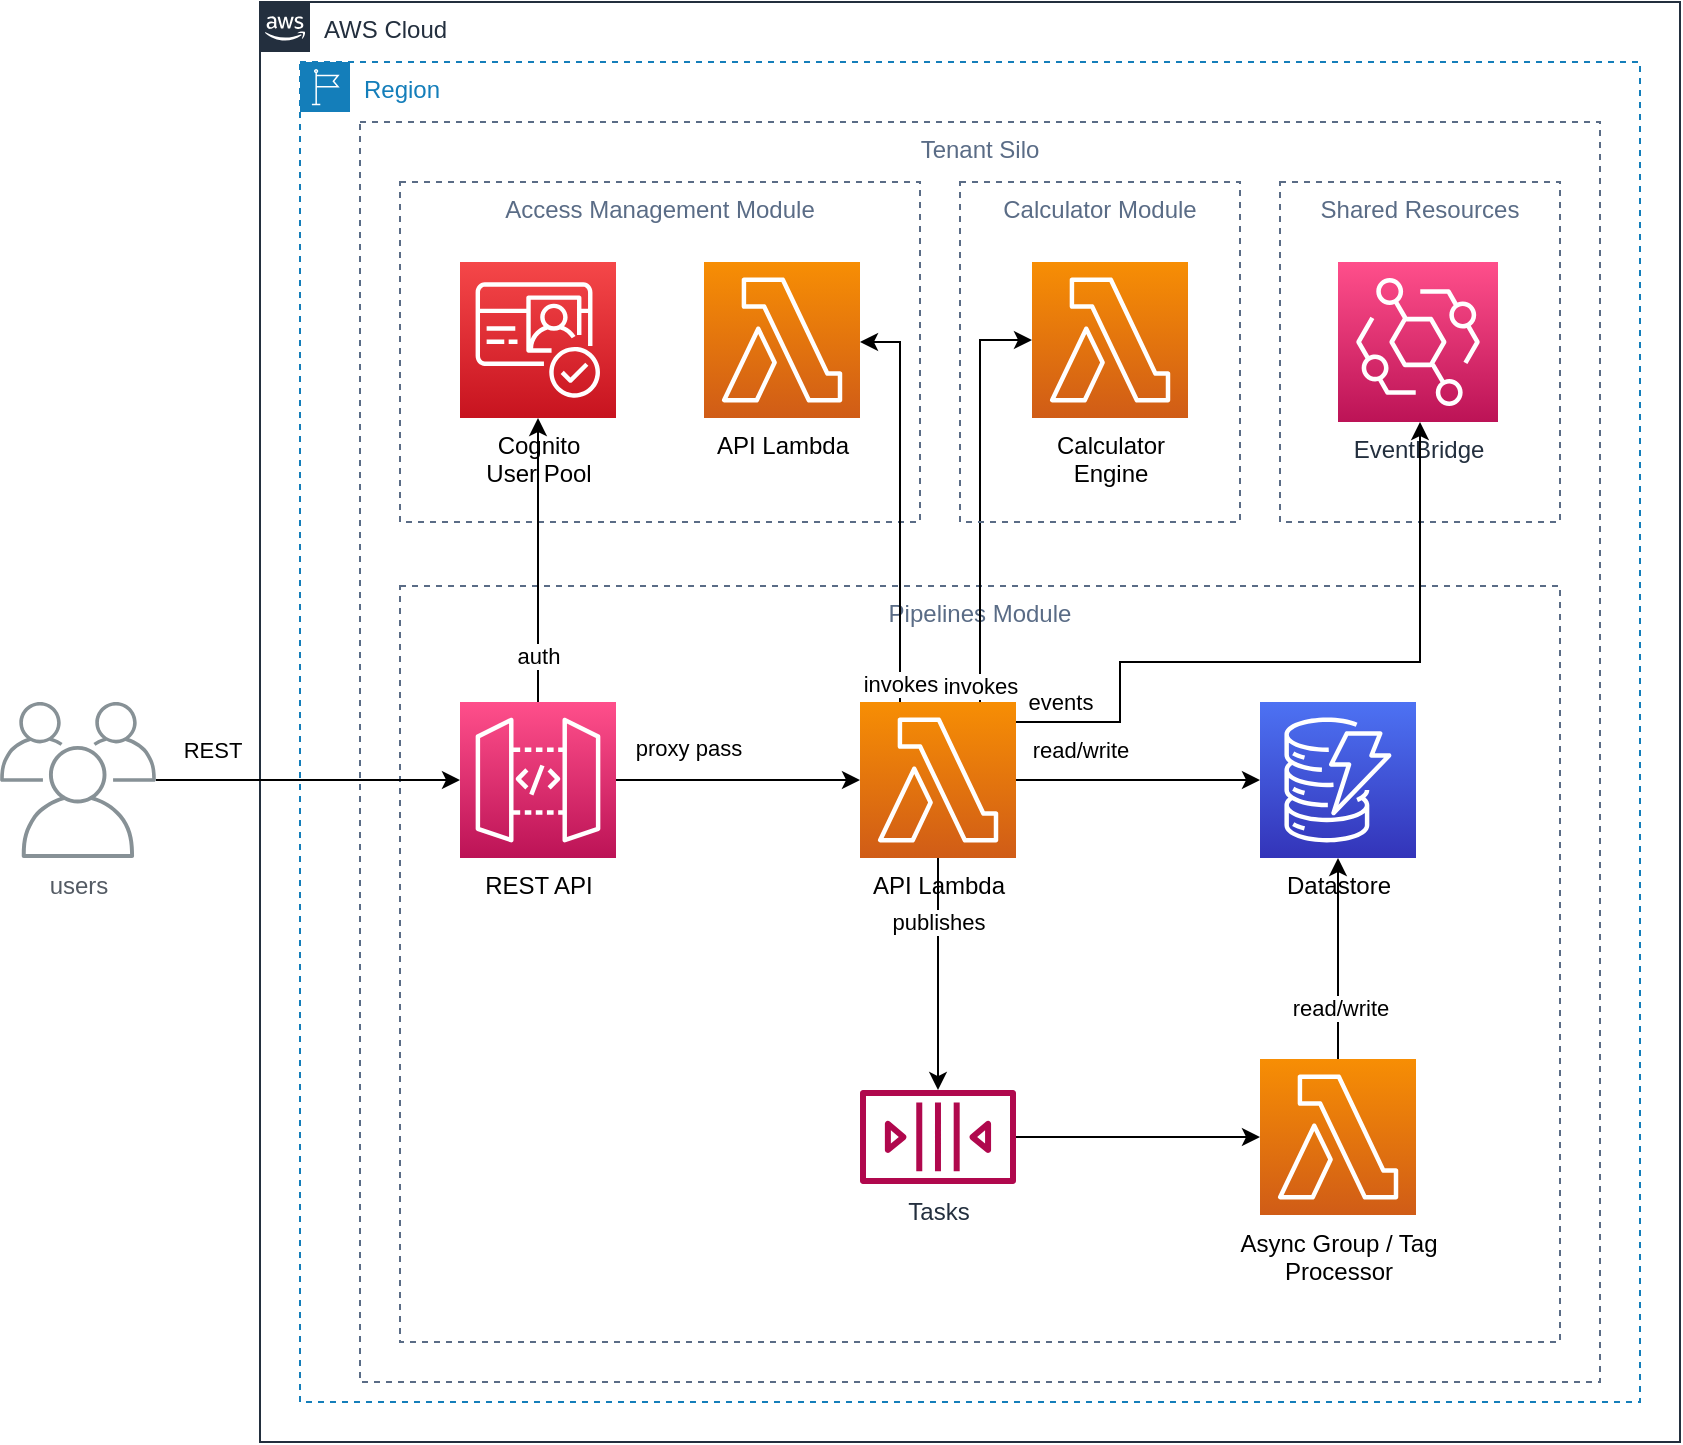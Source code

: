 <mxfile version="20.7.4" type="device" pages="2"><diagram id="DZq95CDJEcNnEX3gtbl7" name="physical-runtime"><mxGraphModel dx="1242" dy="1673" grid="1" gridSize="10" guides="1" tooltips="1" connect="1" arrows="1" fold="1" page="1" pageScale="1" pageWidth="1100" pageHeight="850" background="#ffffff" math="0" shadow="0"><root><mxCell id="0"/><mxCell id="1" parent="0"/><mxCell id="42" value="Tenant Silo" style="fillColor=none;strokeColor=#5A6C86;dashed=1;verticalAlign=top;fontStyle=0;fontColor=#5A6C86;labelBackgroundColor=none;" parent="1" vertex="1"><mxGeometry x="210" y="50" width="620" height="630" as="geometry"/></mxCell><mxCell id="43" value="Region" style="points=[[0,0],[0.25,0],[0.5,0],[0.75,0],[1,0],[1,0.25],[1,0.5],[1,0.75],[1,1],[0.75,1],[0.5,1],[0.25,1],[0,1],[0,0.75],[0,0.5],[0,0.25]];outlineConnect=0;gradientColor=none;html=1;whiteSpace=wrap;fontSize=12;fontStyle=0;container=1;pointerEvents=0;collapsible=0;recursiveResize=0;shape=mxgraph.aws4.group;grIcon=mxgraph.aws4.group_region;strokeColor=#147EBA;fillColor=none;verticalAlign=top;align=left;spacingLeft=30;fontColor=#147EBA;dashed=1;" parent="1" vertex="1"><mxGeometry x="180" y="20" width="670" height="670" as="geometry"/></mxCell><mxCell id="44" value="AWS Cloud" style="points=[[0,0],[0.25,0],[0.5,0],[0.75,0],[1,0],[1,0.25],[1,0.5],[1,0.75],[1,1],[0.75,1],[0.5,1],[0.25,1],[0,1],[0,0.75],[0,0.5],[0,0.25]];outlineConnect=0;gradientColor=none;html=1;whiteSpace=wrap;fontSize=12;fontStyle=0;container=1;pointerEvents=0;collapsible=0;recursiveResize=0;shape=mxgraph.aws4.group;grIcon=mxgraph.aws4.group_aws_cloud_alt;strokeColor=#232F3E;fillColor=none;verticalAlign=top;align=left;spacingLeft=30;fontColor=#232F3E;dashed=0;" parent="1" vertex="1"><mxGeometry x="160" y="-10" width="710" height="720" as="geometry"/></mxCell><mxCell id="aaWiERCUlSNiqH8K9m5D-63" value="Access Management Module" style="fillColor=none;strokeColor=#5A6C86;dashed=1;verticalAlign=top;fontStyle=0;fontColor=#5A6C86;labelBackgroundColor=none;" parent="44" vertex="1"><mxGeometry x="70" y="90" width="260" height="170" as="geometry"/></mxCell><mxCell id="39" value="Pipelines Module" style="fillColor=none;strokeColor=#5A6C86;dashed=1;verticalAlign=top;fontStyle=0;fontColor=#5A6C86;labelBackgroundColor=none;" parent="44" vertex="1"><mxGeometry x="70" y="292" width="580" height="378" as="geometry"/></mxCell><mxCell id="28" value="read/write" style="edgeStyle=none;html=1;strokeColor=#000000;labelBackgroundColor=none;fontColor=#000000;" parent="44" source="24" target="27" edge="1"><mxGeometry x="-0.475" y="15" relative="1" as="geometry"><mxPoint as="offset"/></mxGeometry></mxCell><mxCell id="aaWiERCUlSNiqH8K9m5D-50" value="publishes" style="edgeStyle=none;rounded=0;orthogonalLoop=1;jettySize=auto;html=1;" parent="44" source="24" target="o31jzJOnQ2RsSFP5l26K-45" edge="1"><mxGeometry x="-0.453" relative="1" as="geometry"><mxPoint as="offset"/></mxGeometry></mxCell><mxCell id="Xhm-vHpL3H6jK5L-5Qmt-45" value="invokes" style="edgeStyle=orthogonalEdgeStyle;rounded=0;orthogonalLoop=1;jettySize=auto;html=1;" edge="1" parent="44" source="24" target="Xhm-vHpL3H6jK5L-5Qmt-44"><mxGeometry x="-0.909" relative="1" as="geometry"><Array as="points"><mxPoint x="320" y="170"/></Array><mxPoint as="offset"/></mxGeometry></mxCell><mxCell id="Xhm-vHpL3H6jK5L-5Qmt-48" value="invokes" style="edgeStyle=orthogonalEdgeStyle;rounded=0;orthogonalLoop=1;jettySize=auto;html=1;" edge="1" parent="44" source="24" target="Xhm-vHpL3H6jK5L-5Qmt-47"><mxGeometry x="-0.92" relative="1" as="geometry"><Array as="points"><mxPoint x="360" y="169"/></Array><mxPoint as="offset"/></mxGeometry></mxCell><mxCell id="24" value="API Lambda" style="sketch=0;points=[[0,0,0],[0.25,0,0],[0.5,0,0],[0.75,0,0],[1,0,0],[0,1,0],[0.25,1,0],[0.5,1,0],[0.75,1,0],[1,1,0],[0,0.25,0],[0,0.5,0],[0,0.75,0],[1,0.25,0],[1,0.5,0],[1,0.75,0]];outlineConnect=0;fontColor=#000000;gradientColor=#F78E04;gradientDirection=north;fillColor=#D05C17;strokeColor=#ffffff;dashed=0;verticalLabelPosition=bottom;verticalAlign=top;align=center;html=1;fontSize=12;fontStyle=0;aspect=fixed;shape=mxgraph.aws4.resourceIcon;resIcon=mxgraph.aws4.lambda;labelBackgroundColor=none;" parent="44" vertex="1"><mxGeometry x="300" y="350" width="78" height="78" as="geometry"/></mxCell><mxCell id="26" value="proxy pass" style="edgeStyle=none;html=1;strokeColor=#000000;fontColor=#000000;labelBackgroundColor=none;" parent="44" source="25" target="24" edge="1"><mxGeometry x="-0.418" y="16" relative="1" as="geometry"><mxPoint x="261" y="379" as="targetPoint"/><mxPoint as="offset"/></mxGeometry></mxCell><mxCell id="aaWiERCUlSNiqH8K9m5D-60" value="auth" style="edgeStyle=none;rounded=0;orthogonalLoop=1;jettySize=auto;html=1;" parent="44" source="25" target="29" edge="1"><mxGeometry x="-0.673" relative="1" as="geometry"><mxPoint x="139" y="280" as="targetPoint"/><mxPoint as="offset"/></mxGeometry></mxCell><mxCell id="25" value="REST API" style="sketch=0;points=[[0,0,0],[0.25,0,0],[0.5,0,0],[0.75,0,0],[1,0,0],[0,1,0],[0.25,1,0],[0.5,1,0],[0.75,1,0],[1,1,0],[0,0.25,0],[0,0.5,0],[0,0.75,0],[1,0.25,0],[1,0.5,0],[1,0.75,0]];outlineConnect=0;fontColor=#000000;gradientColor=#FF4F8B;gradientDirection=north;fillColor=#BC1356;strokeColor=#ffffff;dashed=0;verticalLabelPosition=bottom;verticalAlign=top;align=center;html=1;fontSize=12;fontStyle=0;aspect=fixed;shape=mxgraph.aws4.resourceIcon;resIcon=mxgraph.aws4.api_gateway;labelBackgroundColor=none;" parent="44" vertex="1"><mxGeometry x="100" y="350" width="78" height="78" as="geometry"/></mxCell><mxCell id="41" value="REST" style="edgeStyle=none;html=1;labelBackgroundColor=none;fontColor=#000000;strokeColor=#000000;" parent="44" source="40" target="25" edge="1"><mxGeometry x="-0.633" y="15" relative="1" as="geometry"><mxPoint x="-20" y="359" as="targetPoint"/><mxPoint as="offset"/></mxGeometry></mxCell><mxCell id="40" value="users" style="sketch=0;outlineConnect=0;gradientColor=none;fontColor=#545B64;strokeColor=none;fillColor=#879196;dashed=0;verticalLabelPosition=bottom;verticalAlign=top;align=center;html=1;fontSize=12;fontStyle=0;aspect=fixed;shape=mxgraph.aws4.illustration_users;pointerEvents=1;labelBackgroundColor=none;" parent="44" vertex="1"><mxGeometry x="-130" y="350" width="78" height="78" as="geometry"/></mxCell><mxCell id="29" value="Cognito&lt;br&gt;User Pool" style="sketch=0;points=[[0,0,0],[0.25,0,0],[0.5,0,0],[0.75,0,0],[1,0,0],[0,1,0],[0.25,1,0],[0.5,1,0],[0.75,1,0],[1,1,0],[0,0.25,0],[0,0.5,0],[0,0.75,0],[1,0.25,0],[1,0.5,0],[1,0.75,0]];outlineConnect=0;fontColor=#000000;gradientColor=#F54749;gradientDirection=north;fillColor=#C7131F;strokeColor=#ffffff;dashed=0;verticalLabelPosition=bottom;verticalAlign=top;align=center;html=1;fontSize=12;fontStyle=0;aspect=fixed;shape=mxgraph.aws4.resourceIcon;resIcon=mxgraph.aws4.cognito;labelBackgroundColor=none;" parent="44" vertex="1"><mxGeometry x="100" y="130" width="78" height="78" as="geometry"/></mxCell><mxCell id="27" value="Datastore" style="sketch=0;points=[[0,0,0],[0.25,0,0],[0.5,0,0],[0.75,0,0],[1,0,0],[0,1,0],[0.25,1,0],[0.5,1,0],[0.75,1,0],[1,1,0],[0,0.25,0],[0,0.5,0],[0,0.75,0],[1,0.25,0],[1,0.5,0],[1,0.75,0]];outlineConnect=0;fontColor=#000000;gradientColor=#4D72F3;gradientDirection=north;fillColor=#3334B9;strokeColor=#ffffff;dashed=0;verticalLabelPosition=bottom;verticalAlign=top;align=center;html=1;fontSize=12;fontStyle=0;aspect=fixed;shape=mxgraph.aws4.resourceIcon;resIcon=mxgraph.aws4.dynamodb;labelBackgroundColor=none;" parent="44" vertex="1"><mxGeometry x="500" y="350" width="78" height="78" as="geometry"/></mxCell><mxCell id="o31jzJOnQ2RsSFP5l26K-45" value="Tasks" style="sketch=0;outlineConnect=0;fontColor=#232F3E;gradientColor=none;fillColor=#B0084D;strokeColor=none;dashed=0;verticalLabelPosition=bottom;verticalAlign=top;align=center;html=1;fontSize=12;fontStyle=0;aspect=fixed;pointerEvents=1;shape=mxgraph.aws4.queue;" parent="44" vertex="1"><mxGeometry x="300" y="544" width="78" height="47" as="geometry"/></mxCell><mxCell id="aaWiERCUlSNiqH8K9m5D-58" value="read/write" style="edgeStyle=none;rounded=0;orthogonalLoop=1;jettySize=auto;html=1;" parent="44" source="o31jzJOnQ2RsSFP5l26K-48" target="27" edge="1"><mxGeometry x="-0.473" y="-1" relative="1" as="geometry"><mxPoint y="1" as="offset"/></mxGeometry></mxCell><mxCell id="o31jzJOnQ2RsSFP5l26K-48" value="Async Group / Tag&lt;br&gt;Processor" style="sketch=0;points=[[0,0,0],[0.25,0,0],[0.5,0,0],[0.75,0,0],[1,0,0],[0,1,0],[0.25,1,0],[0.5,1,0],[0.75,1,0],[1,1,0],[0,0.25,0],[0,0.5,0],[0,0.75,0],[1,0.25,0],[1,0.5,0],[1,0.75,0]];outlineConnect=0;fontColor=#000000;gradientColor=#F78E04;gradientDirection=north;fillColor=#D05C17;strokeColor=#ffffff;dashed=0;verticalLabelPosition=bottom;verticalAlign=top;align=center;html=1;fontSize=12;fontStyle=0;aspect=fixed;shape=mxgraph.aws4.resourceIcon;resIcon=mxgraph.aws4.lambda;labelBackgroundColor=none;" parent="44" vertex="1"><mxGeometry x="500" y="528.5" width="78" height="78" as="geometry"/></mxCell><mxCell id="aaWiERCUlSNiqH8K9m5D-52" style="edgeStyle=none;rounded=0;orthogonalLoop=1;jettySize=auto;html=1;" parent="44" source="o31jzJOnQ2RsSFP5l26K-45" target="o31jzJOnQ2RsSFP5l26K-48" edge="1"><mxGeometry relative="1" as="geometry"><Array as="points"/></mxGeometry></mxCell><mxCell id="Xhm-vHpL3H6jK5L-5Qmt-44" value="API Lambda" style="sketch=0;points=[[0,0,0],[0.25,0,0],[0.5,0,0],[0.75,0,0],[1,0,0],[0,1,0],[0.25,1,0],[0.5,1,0],[0.75,1,0],[1,1,0],[0,0.25,0],[0,0.5,0],[0,0.75,0],[1,0.25,0],[1,0.5,0],[1,0.75,0]];outlineConnect=0;fontColor=#000000;gradientColor=#F78E04;gradientDirection=north;fillColor=#D05C17;strokeColor=#ffffff;dashed=0;verticalLabelPosition=bottom;verticalAlign=top;align=center;html=1;fontSize=12;fontStyle=0;aspect=fixed;shape=mxgraph.aws4.resourceIcon;resIcon=mxgraph.aws4.lambda;labelBackgroundColor=none;" vertex="1" parent="44"><mxGeometry x="222" y="130" width="78" height="78" as="geometry"/></mxCell><mxCell id="Xhm-vHpL3H6jK5L-5Qmt-46" value="Calculator Module" style="fillColor=none;strokeColor=#5A6C86;dashed=1;verticalAlign=top;fontStyle=0;fontColor=#5A6C86;labelBackgroundColor=none;" vertex="1" parent="44"><mxGeometry x="350" y="90" width="140" height="170" as="geometry"/></mxCell><mxCell id="Xhm-vHpL3H6jK5L-5Qmt-47" value="Calculator&lt;br&gt;Engine" style="sketch=0;points=[[0,0,0],[0.25,0,0],[0.5,0,0],[0.75,0,0],[1,0,0],[0,1,0],[0.25,1,0],[0.5,1,0],[0.75,1,0],[1,1,0],[0,0.25,0],[0,0.5,0],[0,0.75,0],[1,0.25,0],[1,0.5,0],[1,0.75,0]];outlineConnect=0;fontColor=#000000;gradientColor=#F78E04;gradientDirection=north;fillColor=#D05C17;strokeColor=#ffffff;dashed=0;verticalLabelPosition=bottom;verticalAlign=top;align=center;html=1;fontSize=12;fontStyle=0;aspect=fixed;shape=mxgraph.aws4.resourceIcon;resIcon=mxgraph.aws4.lambda;labelBackgroundColor=none;" vertex="1" parent="44"><mxGeometry x="386" y="130" width="78" height="78" as="geometry"/></mxCell><mxCell id="CySBa0SpjeQIsfLV284u-44" value="Shared Resources" style="fillColor=none;strokeColor=#5A6C86;dashed=1;verticalAlign=top;fontStyle=0;fontColor=#5A6C86;labelBackgroundColor=none;" vertex="1" parent="44"><mxGeometry x="510" y="90" width="140" height="170" as="geometry"/></mxCell><mxCell id="CySBa0SpjeQIsfLV284u-45" value="EventBridge" style="sketch=0;points=[[0,0,0],[0.25,0,0],[0.5,0,0],[0.75,0,0],[1,0,0],[0,1,0],[0.25,1,0],[0.5,1,0],[0.75,1,0],[1,1,0],[0,0.25,0],[0,0.5,0],[0,0.75,0],[1,0.25,0],[1,0.5,0],[1,0.75,0]];outlineConnect=0;fontColor=#232F3E;gradientColor=#FF4F8B;gradientDirection=north;fillColor=#BC1356;strokeColor=#ffffff;dashed=0;verticalLabelPosition=bottom;verticalAlign=top;align=center;html=1;fontSize=12;fontStyle=0;aspect=fixed;shape=mxgraph.aws4.resourceIcon;resIcon=mxgraph.aws4.eventbridge;" vertex="1" parent="44"><mxGeometry x="539" y="130" width="80" height="80" as="geometry"/></mxCell><mxCell id="CySBa0SpjeQIsfLV284u-46" value="events" style="edgeStyle=orthogonalEdgeStyle;rounded=0;orthogonalLoop=1;jettySize=auto;html=1;" edge="1" parent="44" source="24" target="CySBa0SpjeQIsfLV284u-45"><mxGeometry x="-0.878" y="10" relative="1" as="geometry"><Array as="points"><mxPoint x="430" y="360"/><mxPoint x="430" y="330"/><mxPoint x="580" y="330"/></Array><mxPoint as="offset"/></mxGeometry></mxCell></root></mxGraphModel></diagram><diagram id="nciGAq8Cf_bisqND-OEC" name="physical-deployment"><mxGraphModel dx="1242" dy="1673" grid="1" gridSize="10" guides="1" tooltips="1" connect="1" arrows="1" fold="1" page="1" pageScale="1" pageWidth="1100" pageHeight="850" math="0" shadow="0"><root><mxCell id="0"/><mxCell id="1" parent="0"/><mxCell id="MaESYQvMZ-KVtAKj_bNN-1" value="Tenant Silo" style="fillColor=none;strokeColor=#5A6C86;dashed=1;verticalAlign=top;fontStyle=0;fontColor=#5A6C86;labelBackgroundColor=none;" parent="1" vertex="1"><mxGeometry x="201" y="50" width="559" height="420" as="geometry"/></mxCell><mxCell id="MaESYQvMZ-KVtAKj_bNN-2" value="Pipelines Module" style="fillColor=none;strokeColor=#5A6C86;dashed=1;verticalAlign=top;fontStyle=0;fontColor=#5A6C86;labelBackgroundColor=none;" parent="1" vertex="1"><mxGeometry x="220" y="80" width="520" height="370" as="geometry"/></mxCell><mxCell id="MaESYQvMZ-KVtAKj_bNN-11" value="CDK DEPLOY" style="edgeStyle=none;html=1;labelBackgroundColor=none;fontColor=#000000;strokeColor=#000000;" parent="1" source="MaESYQvMZ-KVtAKj_bNN-12" edge="1"><mxGeometry x="-0.395" y="15" relative="1" as="geometry"><mxPoint x="250" y="335" as="targetPoint"/><mxPoint as="offset"/></mxGeometry></mxCell><mxCell id="MaESYQvMZ-KVtAKj_bNN-12" value="users" style="sketch=0;outlineConnect=0;gradientColor=none;fontColor=#545B64;strokeColor=none;fillColor=#879196;dashed=0;verticalLabelPosition=bottom;verticalAlign=top;align=center;html=1;fontSize=12;fontStyle=0;aspect=fixed;shape=mxgraph.aws4.illustration_users;pointerEvents=1;labelBackgroundColor=none;" parent="1" vertex="1"><mxGeometry y="296" width="78" height="78" as="geometry"/></mxCell><mxCell id="MaESYQvMZ-KVtAKj_bNN-13" value="Region" style="points=[[0,0],[0.25,0],[0.5,0],[0.75,0],[1,0],[1,0.25],[1,0.5],[1,0.75],[1,1],[0.75,1],[0.5,1],[0.25,1],[0,1],[0,0.75],[0,0.5],[0,0.25]];outlineConnect=0;gradientColor=none;html=1;whiteSpace=wrap;fontSize=12;fontStyle=0;container=1;pointerEvents=0;collapsible=0;recursiveResize=0;shape=mxgraph.aws4.group;grIcon=mxgraph.aws4.group_region;strokeColor=#147EBA;fillColor=none;verticalAlign=top;align=left;spacingLeft=30;fontColor=#147EBA;dashed=1;" parent="1" vertex="1"><mxGeometry x="180" y="20" width="600" height="470" as="geometry"/></mxCell><mxCell id="MaESYQvMZ-KVtAKj_bNN-14" value="AWS Cloud" style="points=[[0,0],[0.25,0],[0.5,0],[0.75,0],[1,0],[1,0.25],[1,0.5],[1,0.75],[1,1],[0.75,1],[0.5,1],[0.25,1],[0,1],[0,0.75],[0,0.5],[0,0.25]];outlineConnect=0;gradientColor=none;html=1;whiteSpace=wrap;fontSize=12;fontStyle=0;container=1;pointerEvents=0;collapsible=0;recursiveResize=0;shape=mxgraph.aws4.group;grIcon=mxgraph.aws4.group_aws_cloud_alt;strokeColor=#232F3E;fillColor=none;verticalAlign=top;align=left;spacingLeft=30;fontColor=#232F3E;dashed=0;" parent="1" vertex="1"><mxGeometry x="160" y="-10" width="640" height="520" as="geometry"/></mxCell><mxCell id="MaESYQvMZ-KVtAKj_bNN-18" value="Config" style="sketch=0;outlineConnect=0;fontColor=#232F3E;gradientColor=none;fillColor=#B0084D;strokeColor=none;dashed=0;verticalLabelPosition=bottom;verticalAlign=top;align=center;html=1;fontSize=12;fontStyle=0;aspect=fixed;pointerEvents=1;shape=mxgraph.aws4.parameter_store;" parent="MaESYQvMZ-KVtAKj_bNN-14" vertex="1"><mxGeometry x="101.5" y="120" width="75" height="78" as="geometry"/></mxCell><mxCell id="L6Fsh915xMBsslGw0S4I-8" value="invokes" style="edgeStyle=orthogonalEdgeStyle;rounded=0;orthogonalLoop=1;jettySize=auto;html=1;" parent="MaESYQvMZ-KVtAKj_bNN-14" source="MaESYQvMZ-KVtAKj_bNN-20" target="L6Fsh915xMBsslGw0S4I-4" edge="1"><mxGeometry relative="1" as="geometry"/></mxCell><mxCell id="MaESYQvMZ-KVtAKj_bNN-20" value="CloudFormation&lt;br&gt;Stack" style="sketch=0;points=[[0,0,0],[0.25,0,0],[0.5,0,0],[0.75,0,0],[1,0,0],[0,1,0],[0.25,1,0],[0.5,1,0],[0.75,1,0],[1,1,0],[0,0.25,0],[0,0.5,0],[0,0.75,0],[1,0.25,0],[1,0.5,0],[1,0.75,0]];points=[[0,0,0],[0.25,0,0],[0.5,0,0],[0.75,0,0],[1,0,0],[0,1,0],[0.25,1,0],[0.5,1,0],[0.75,1,0],[1,1,0],[0,0.25,0],[0,0.5,0],[0,0.75,0],[1,0.25,0],[1,0.5,0],[1,0.75,0]];outlineConnect=0;fontColor=#232F3E;gradientColor=#F34482;gradientDirection=north;fillColor=#BC1356;strokeColor=#ffffff;dashed=0;verticalLabelPosition=bottom;verticalAlign=top;align=center;html=1;fontSize=12;fontStyle=0;aspect=fixed;shape=mxgraph.aws4.resourceIcon;resIcon=mxgraph.aws4.cloudformation;" parent="MaESYQvMZ-KVtAKj_bNN-14" vertex="1"><mxGeometry x="100" y="311" width="78" height="78" as="geometry"/></mxCell><mxCell id="MaESYQvMZ-KVtAKj_bNN-19" value="store" style="edgeStyle=orthogonalEdgeStyle;rounded=0;orthogonalLoop=1;jettySize=auto;html=1;" parent="MaESYQvMZ-KVtAKj_bNN-14" source="MaESYQvMZ-KVtAKj_bNN-20" target="MaESYQvMZ-KVtAKj_bNN-18" edge="1"><mxGeometry x="-0.633" y="-1" relative="1" as="geometry"><Array as="points"/><mxPoint as="offset"/></mxGeometry></mxCell><mxCell id="L6Fsh915xMBsslGw0S4I-4" value="Log Retention&lt;br&gt;Management" style="sketch=0;points=[[0,0,0],[0.25,0,0],[0.5,0,0],[0.75,0,0],[1,0,0],[0,1,0],[0.25,1,0],[0.5,1,0],[0.75,1,0],[1,1,0],[0,0.25,0],[0,0.5,0],[0,0.75,0],[1,0.25,0],[1,0.5,0],[1,0.75,0]];outlineConnect=0;fontColor=#000000;gradientColor=#F78E04;gradientDirection=north;fillColor=#D05C17;strokeColor=#ffffff;dashed=0;verticalLabelPosition=bottom;verticalAlign=top;align=center;html=1;fontSize=12;fontStyle=0;aspect=fixed;shape=mxgraph.aws4.resourceIcon;resIcon=mxgraph.aws4.lambda;labelBackgroundColor=none;" parent="MaESYQvMZ-KVtAKj_bNN-14" vertex="1"><mxGeometry x="280" y="311" width="78" height="78" as="geometry"/></mxCell><mxCell id="L6Fsh915xMBsslGw0S4I-5" value="App&lt;br&gt;Logs" style="sketch=0;outlineConnect=0;fontColor=#232F3E;gradientColor=none;fillColor=#B0084D;strokeColor=none;dashed=0;verticalLabelPosition=bottom;verticalAlign=top;align=center;html=1;fontSize=12;fontStyle=0;aspect=fixed;pointerEvents=1;shape=mxgraph.aws4.logs;" parent="1" vertex="1"><mxGeometry x="630" y="306" width="78" height="58" as="geometry"/></mxCell><mxCell id="L6Fsh915xMBsslGw0S4I-6" value="configures" style="edgeStyle=orthogonalEdgeStyle;rounded=0;orthogonalLoop=1;jettySize=auto;html=1;" parent="1" source="L6Fsh915xMBsslGw0S4I-4" target="L6Fsh915xMBsslGw0S4I-5" edge="1"><mxGeometry relative="1" as="geometry"/></mxCell></root></mxGraphModel></diagram></mxfile>